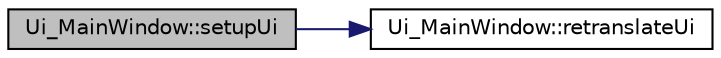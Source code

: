 digraph "Ui_MainWindow::setupUi"
{
 // LATEX_PDF_SIZE
  edge [fontname="Helvetica",fontsize="10",labelfontname="Helvetica",labelfontsize="10"];
  node [fontname="Helvetica",fontsize="10",shape=record];
  rankdir="LR";
  Node1 [label="Ui_MainWindow::setupUi",height=0.2,width=0.4,color="black", fillcolor="grey75", style="filled", fontcolor="black",tooltip=" "];
  Node1 -> Node2 [color="midnightblue",fontsize="10",style="solid",fontname="Helvetica"];
  Node2 [label="Ui_MainWindow::retranslateUi",height=0.2,width=0.4,color="black", fillcolor="white", style="filled",URL="$classUi__MainWindow.html#a097dd160c3534a204904cb374412c618",tooltip=" "];
}
